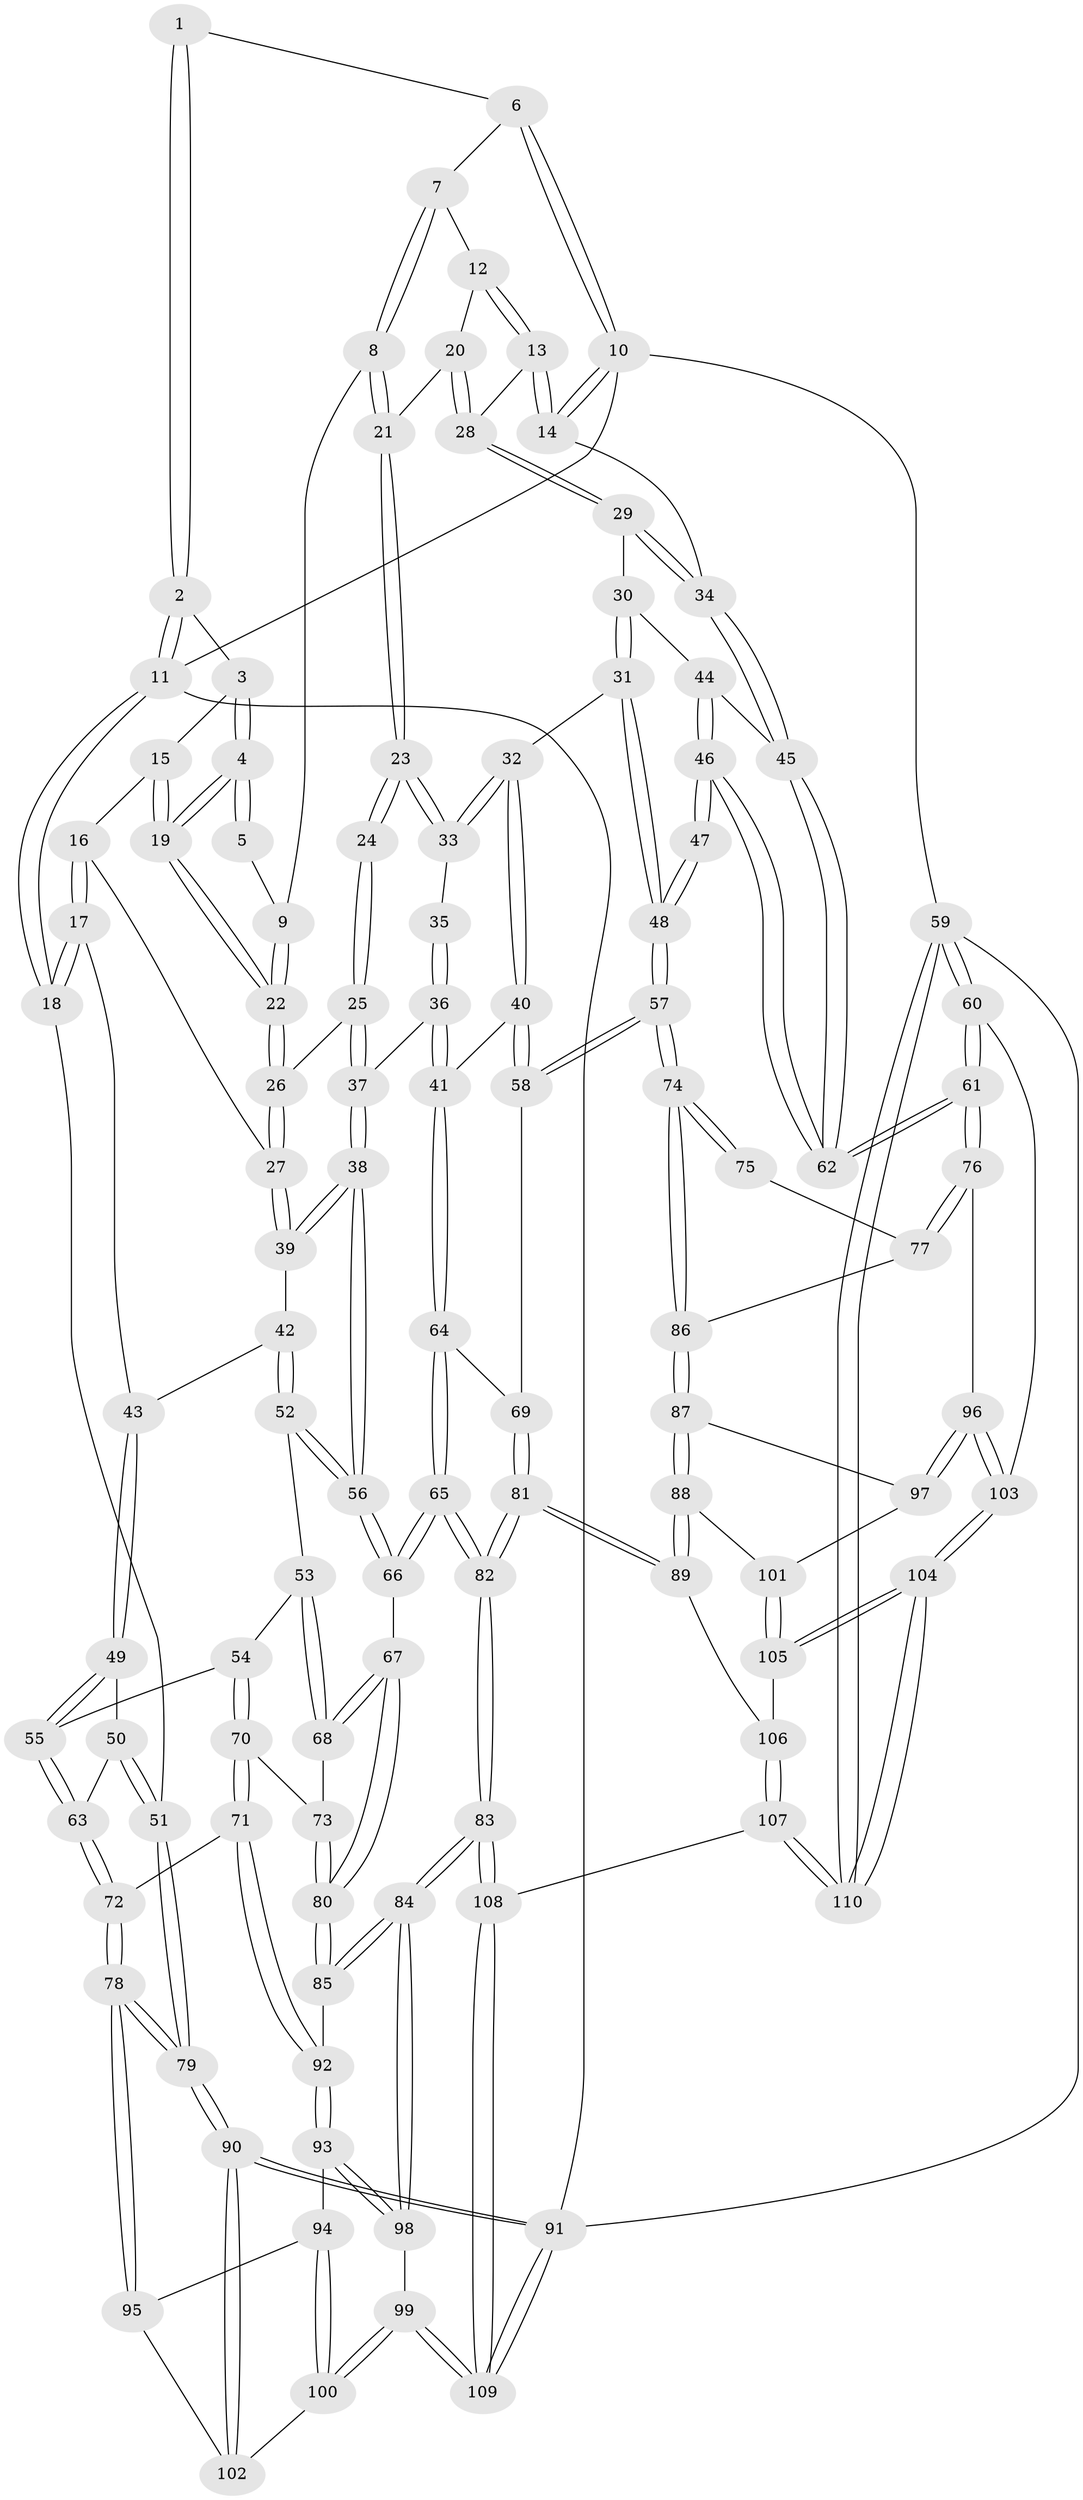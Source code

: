 // coarse degree distribution, {5: 0.4, 3: 0.07272727272727272, 2: 0.01818181818181818, 4: 0.4, 6: 0.10909090909090909}
// Generated by graph-tools (version 1.1) at 2025/06/03/04/25 22:06:21]
// undirected, 110 vertices, 272 edges
graph export_dot {
graph [start="1"]
  node [color=gray90,style=filled];
  1 [pos="+0.647871463452371+0"];
  2 [pos="+0.20494756186109567+0"];
  3 [pos="+0.21221431434328983+0"];
  4 [pos="+0.3418191224952087+0.11954411832987215"];
  5 [pos="+0.496567276512999+0.0357377326956127"];
  6 [pos="+0.6482826872347534+0"];
  7 [pos="+0.6661521138433038+0"];
  8 [pos="+0.6157993024709876+0.15894327382670664"];
  9 [pos="+0.5297721734690142+0.14408149287367775"];
  10 [pos="+1+0"];
  11 [pos="+0+0"];
  12 [pos="+0.8197483175022819+0.11199869375446862"];
  13 [pos="+1+0.03599542233645489"];
  14 [pos="+1+0"];
  15 [pos="+0.1102721799795033+0.11389139884142674"];
  16 [pos="+0.08751363861403408+0.1717612213582021"];
  17 [pos="+0+0.24578550531653262"];
  18 [pos="+0+0.27643628031254724"];
  19 [pos="+0.34662694522010834+0.15633370925533707"];
  20 [pos="+0.783013842913483+0.1958265849222679"];
  21 [pos="+0.6420237592609538+0.21346400698001616"];
  22 [pos="+0.35005504306358465+0.17842999811635232"];
  23 [pos="+0.6265180910078835+0.259406737959221"];
  24 [pos="+0.45412187907747137+0.26871565643417983"];
  25 [pos="+0.38413959957729543+0.25650566411025966"];
  26 [pos="+0.3393411055567619+0.22049332818074888"];
  27 [pos="+0.28429683518688703+0.2583013171774308"];
  28 [pos="+0.8375005548712284+0.2629561870511222"];
  29 [pos="+0.8515391032028591+0.3053813309152999"];
  30 [pos="+0.8521554558183317+0.31037540389839785"];
  31 [pos="+0.7907514262637223+0.3825523872901227"];
  32 [pos="+0.6402276966213762+0.3325054212001441"];
  33 [pos="+0.6298859450394725+0.2912559030428818"];
  34 [pos="+1+0"];
  35 [pos="+0.5089590372532928+0.33799941988954657"];
  36 [pos="+0.4827274455264694+0.45763772014264936"];
  37 [pos="+0.4667810625731349+0.45771315732008055"];
  38 [pos="+0.40212204719891986+0.4992597517581498"];
  39 [pos="+0.24938597559942544+0.33240353428046704"];
  40 [pos="+0.5827317434270131+0.45918176191026316"];
  41 [pos="+0.5210933192194006+0.4641371831407192"];
  42 [pos="+0.23684189760966984+0.34387253731570633"];
  43 [pos="+0.15644536867754602+0.341336790283938"];
  44 [pos="+0.8930822406418158+0.32871386246991924"];
  45 [pos="+1+0"];
  46 [pos="+1+0.5195412747334878"];
  47 [pos="+0.913003179949453+0.5061296725644155"];
  48 [pos="+0.793522959196147+0.4128887432286248"];
  49 [pos="+0.03743076404509115+0.4551048619254874"];
  50 [pos="+0.005394857151176252+0.45318163211511897"];
  51 [pos="+0+0.4187785739618525"];
  52 [pos="+0.1993142317781257+0.466796068454832"];
  53 [pos="+0.18370258603374964+0.4829130167520481"];
  54 [pos="+0.1625102255704493+0.49028933260849006"];
  55 [pos="+0.14586062847178927+0.48934869687568244"];
  56 [pos="+0.37973798308161527+0.535771746352831"];
  57 [pos="+0.6885125141076509+0.5697735838543972"];
  58 [pos="+0.6878573024913288+0.5694702467253069"];
  59 [pos="+1+1"];
  60 [pos="+1+0.762224677644103"];
  61 [pos="+1+0.6758352437241001"];
  62 [pos="+1+0.5285485475667137"];
  63 [pos="+0.08631491975166992+0.5773577584326528"];
  64 [pos="+0.5160927423991306+0.6148836776789497"];
  65 [pos="+0.4161313454529402+0.6229757254019616"];
  66 [pos="+0.37170864086595373+0.5844470930603549"];
  67 [pos="+0.36308698285368024+0.5905509440843151"];
  68 [pos="+0.2187387741170156+0.5472668282302708"];
  69 [pos="+0.5471685411209122+0.6341500510652137"];
  70 [pos="+0.14220841994624597+0.649591278152511"];
  71 [pos="+0.11564663479595784+0.681012430501408"];
  72 [pos="+0.06763134056787302+0.6731344581618333"];
  73 [pos="+0.2193303779031242+0.6146509062536911"];
  74 [pos="+0.7130088000529211+0.6022905532422432"];
  75 [pos="+0.8559344512907285+0.5427038962443475"];
  76 [pos="+1+0.7071095236234558"];
  77 [pos="+0.8758082530618495+0.6669894549965341"];
  78 [pos="+0+0.6944889479166062"];
  79 [pos="+0+0.6854624293503232"];
  80 [pos="+0.31108475777766087+0.6450283312361633"];
  81 [pos="+0.5125597268370438+0.8658820554204839"];
  82 [pos="+0.5083363372905101+0.8689685823806939"];
  83 [pos="+0.43680837276749174+0.9647992382876761"];
  84 [pos="+0.3371948345300252+0.8887006857311058"];
  85 [pos="+0.2988068483105284+0.6928900006970224"];
  86 [pos="+0.728418021277109+0.6592685048823913"];
  87 [pos="+0.7185356761916092+0.7027039444101775"];
  88 [pos="+0.6642741057315718+0.799551944869388"];
  89 [pos="+0.6612352936563626+0.8027410743588684"];
  90 [pos="+0+1"];
  91 [pos="+0+1"];
  92 [pos="+0.1334520373891689+0.7015701111649297"];
  93 [pos="+0.15076857990988107+0.7485570845849062"];
  94 [pos="+0.11187959853996016+0.8127833834612543"];
  95 [pos="+0+0.7833832897838743"];
  96 [pos="+1+0.7521176832971228"];
  97 [pos="+0.8861390921366049+0.7947895142438027"];
  98 [pos="+0.3187258537466351+0.8842411293779221"];
  99 [pos="+0.13116308780617209+0.9061402931183616"];
  100 [pos="+0.11066834560608034+0.8864701759265343"];
  101 [pos="+0.8457663451549332+0.8425387647911097"];
  102 [pos="+0.06524038066271716+0.8776402302731952"];
  103 [pos="+0.8571590117118918+1"];
  104 [pos="+0.8517827988219147+1"];
  105 [pos="+0.8456226080888594+1"];
  106 [pos="+0.6969433569902664+0.8444387552942235"];
  107 [pos="+0.7553005638844171+1"];
  108 [pos="+0.44833201073953455+1"];
  109 [pos="+0+1"];
  110 [pos="+0.8319164483217613+1"];
  1 -- 2;
  1 -- 2;
  1 -- 6;
  2 -- 3;
  2 -- 11;
  2 -- 11;
  3 -- 4;
  3 -- 4;
  3 -- 15;
  4 -- 5;
  4 -- 5;
  4 -- 19;
  4 -- 19;
  5 -- 9;
  6 -- 7;
  6 -- 10;
  6 -- 10;
  7 -- 8;
  7 -- 8;
  7 -- 12;
  8 -- 9;
  8 -- 21;
  8 -- 21;
  9 -- 22;
  9 -- 22;
  10 -- 11;
  10 -- 14;
  10 -- 14;
  10 -- 59;
  11 -- 18;
  11 -- 18;
  11 -- 91;
  12 -- 13;
  12 -- 13;
  12 -- 20;
  13 -- 14;
  13 -- 14;
  13 -- 28;
  14 -- 34;
  15 -- 16;
  15 -- 19;
  15 -- 19;
  16 -- 17;
  16 -- 17;
  16 -- 27;
  17 -- 18;
  17 -- 18;
  17 -- 43;
  18 -- 51;
  19 -- 22;
  19 -- 22;
  20 -- 21;
  20 -- 28;
  20 -- 28;
  21 -- 23;
  21 -- 23;
  22 -- 26;
  22 -- 26;
  23 -- 24;
  23 -- 24;
  23 -- 33;
  23 -- 33;
  24 -- 25;
  24 -- 25;
  25 -- 26;
  25 -- 37;
  25 -- 37;
  26 -- 27;
  26 -- 27;
  27 -- 39;
  27 -- 39;
  28 -- 29;
  28 -- 29;
  29 -- 30;
  29 -- 34;
  29 -- 34;
  30 -- 31;
  30 -- 31;
  30 -- 44;
  31 -- 32;
  31 -- 48;
  31 -- 48;
  32 -- 33;
  32 -- 33;
  32 -- 40;
  32 -- 40;
  33 -- 35;
  34 -- 45;
  34 -- 45;
  35 -- 36;
  35 -- 36;
  36 -- 37;
  36 -- 41;
  36 -- 41;
  37 -- 38;
  37 -- 38;
  38 -- 39;
  38 -- 39;
  38 -- 56;
  38 -- 56;
  39 -- 42;
  40 -- 41;
  40 -- 58;
  40 -- 58;
  41 -- 64;
  41 -- 64;
  42 -- 43;
  42 -- 52;
  42 -- 52;
  43 -- 49;
  43 -- 49;
  44 -- 45;
  44 -- 46;
  44 -- 46;
  45 -- 62;
  45 -- 62;
  46 -- 47;
  46 -- 47;
  46 -- 62;
  46 -- 62;
  47 -- 48;
  47 -- 48;
  48 -- 57;
  48 -- 57;
  49 -- 50;
  49 -- 55;
  49 -- 55;
  50 -- 51;
  50 -- 51;
  50 -- 63;
  51 -- 79;
  51 -- 79;
  52 -- 53;
  52 -- 56;
  52 -- 56;
  53 -- 54;
  53 -- 68;
  53 -- 68;
  54 -- 55;
  54 -- 70;
  54 -- 70;
  55 -- 63;
  55 -- 63;
  56 -- 66;
  56 -- 66;
  57 -- 58;
  57 -- 58;
  57 -- 74;
  57 -- 74;
  58 -- 69;
  59 -- 60;
  59 -- 60;
  59 -- 110;
  59 -- 110;
  59 -- 91;
  60 -- 61;
  60 -- 61;
  60 -- 103;
  61 -- 62;
  61 -- 62;
  61 -- 76;
  61 -- 76;
  63 -- 72;
  63 -- 72;
  64 -- 65;
  64 -- 65;
  64 -- 69;
  65 -- 66;
  65 -- 66;
  65 -- 82;
  65 -- 82;
  66 -- 67;
  67 -- 68;
  67 -- 68;
  67 -- 80;
  67 -- 80;
  68 -- 73;
  69 -- 81;
  69 -- 81;
  70 -- 71;
  70 -- 71;
  70 -- 73;
  71 -- 72;
  71 -- 92;
  71 -- 92;
  72 -- 78;
  72 -- 78;
  73 -- 80;
  73 -- 80;
  74 -- 75;
  74 -- 75;
  74 -- 86;
  74 -- 86;
  75 -- 77;
  76 -- 77;
  76 -- 77;
  76 -- 96;
  77 -- 86;
  78 -- 79;
  78 -- 79;
  78 -- 95;
  78 -- 95;
  79 -- 90;
  79 -- 90;
  80 -- 85;
  80 -- 85;
  81 -- 82;
  81 -- 82;
  81 -- 89;
  81 -- 89;
  82 -- 83;
  82 -- 83;
  83 -- 84;
  83 -- 84;
  83 -- 108;
  83 -- 108;
  84 -- 85;
  84 -- 85;
  84 -- 98;
  84 -- 98;
  85 -- 92;
  86 -- 87;
  86 -- 87;
  87 -- 88;
  87 -- 88;
  87 -- 97;
  88 -- 89;
  88 -- 89;
  88 -- 101;
  89 -- 106;
  90 -- 91;
  90 -- 91;
  90 -- 102;
  90 -- 102;
  91 -- 109;
  91 -- 109;
  92 -- 93;
  92 -- 93;
  93 -- 94;
  93 -- 98;
  93 -- 98;
  94 -- 95;
  94 -- 100;
  94 -- 100;
  95 -- 102;
  96 -- 97;
  96 -- 97;
  96 -- 103;
  96 -- 103;
  97 -- 101;
  98 -- 99;
  99 -- 100;
  99 -- 100;
  99 -- 109;
  99 -- 109;
  100 -- 102;
  101 -- 105;
  101 -- 105;
  103 -- 104;
  103 -- 104;
  104 -- 105;
  104 -- 105;
  104 -- 110;
  104 -- 110;
  105 -- 106;
  106 -- 107;
  106 -- 107;
  107 -- 108;
  107 -- 110;
  107 -- 110;
  108 -- 109;
  108 -- 109;
}

